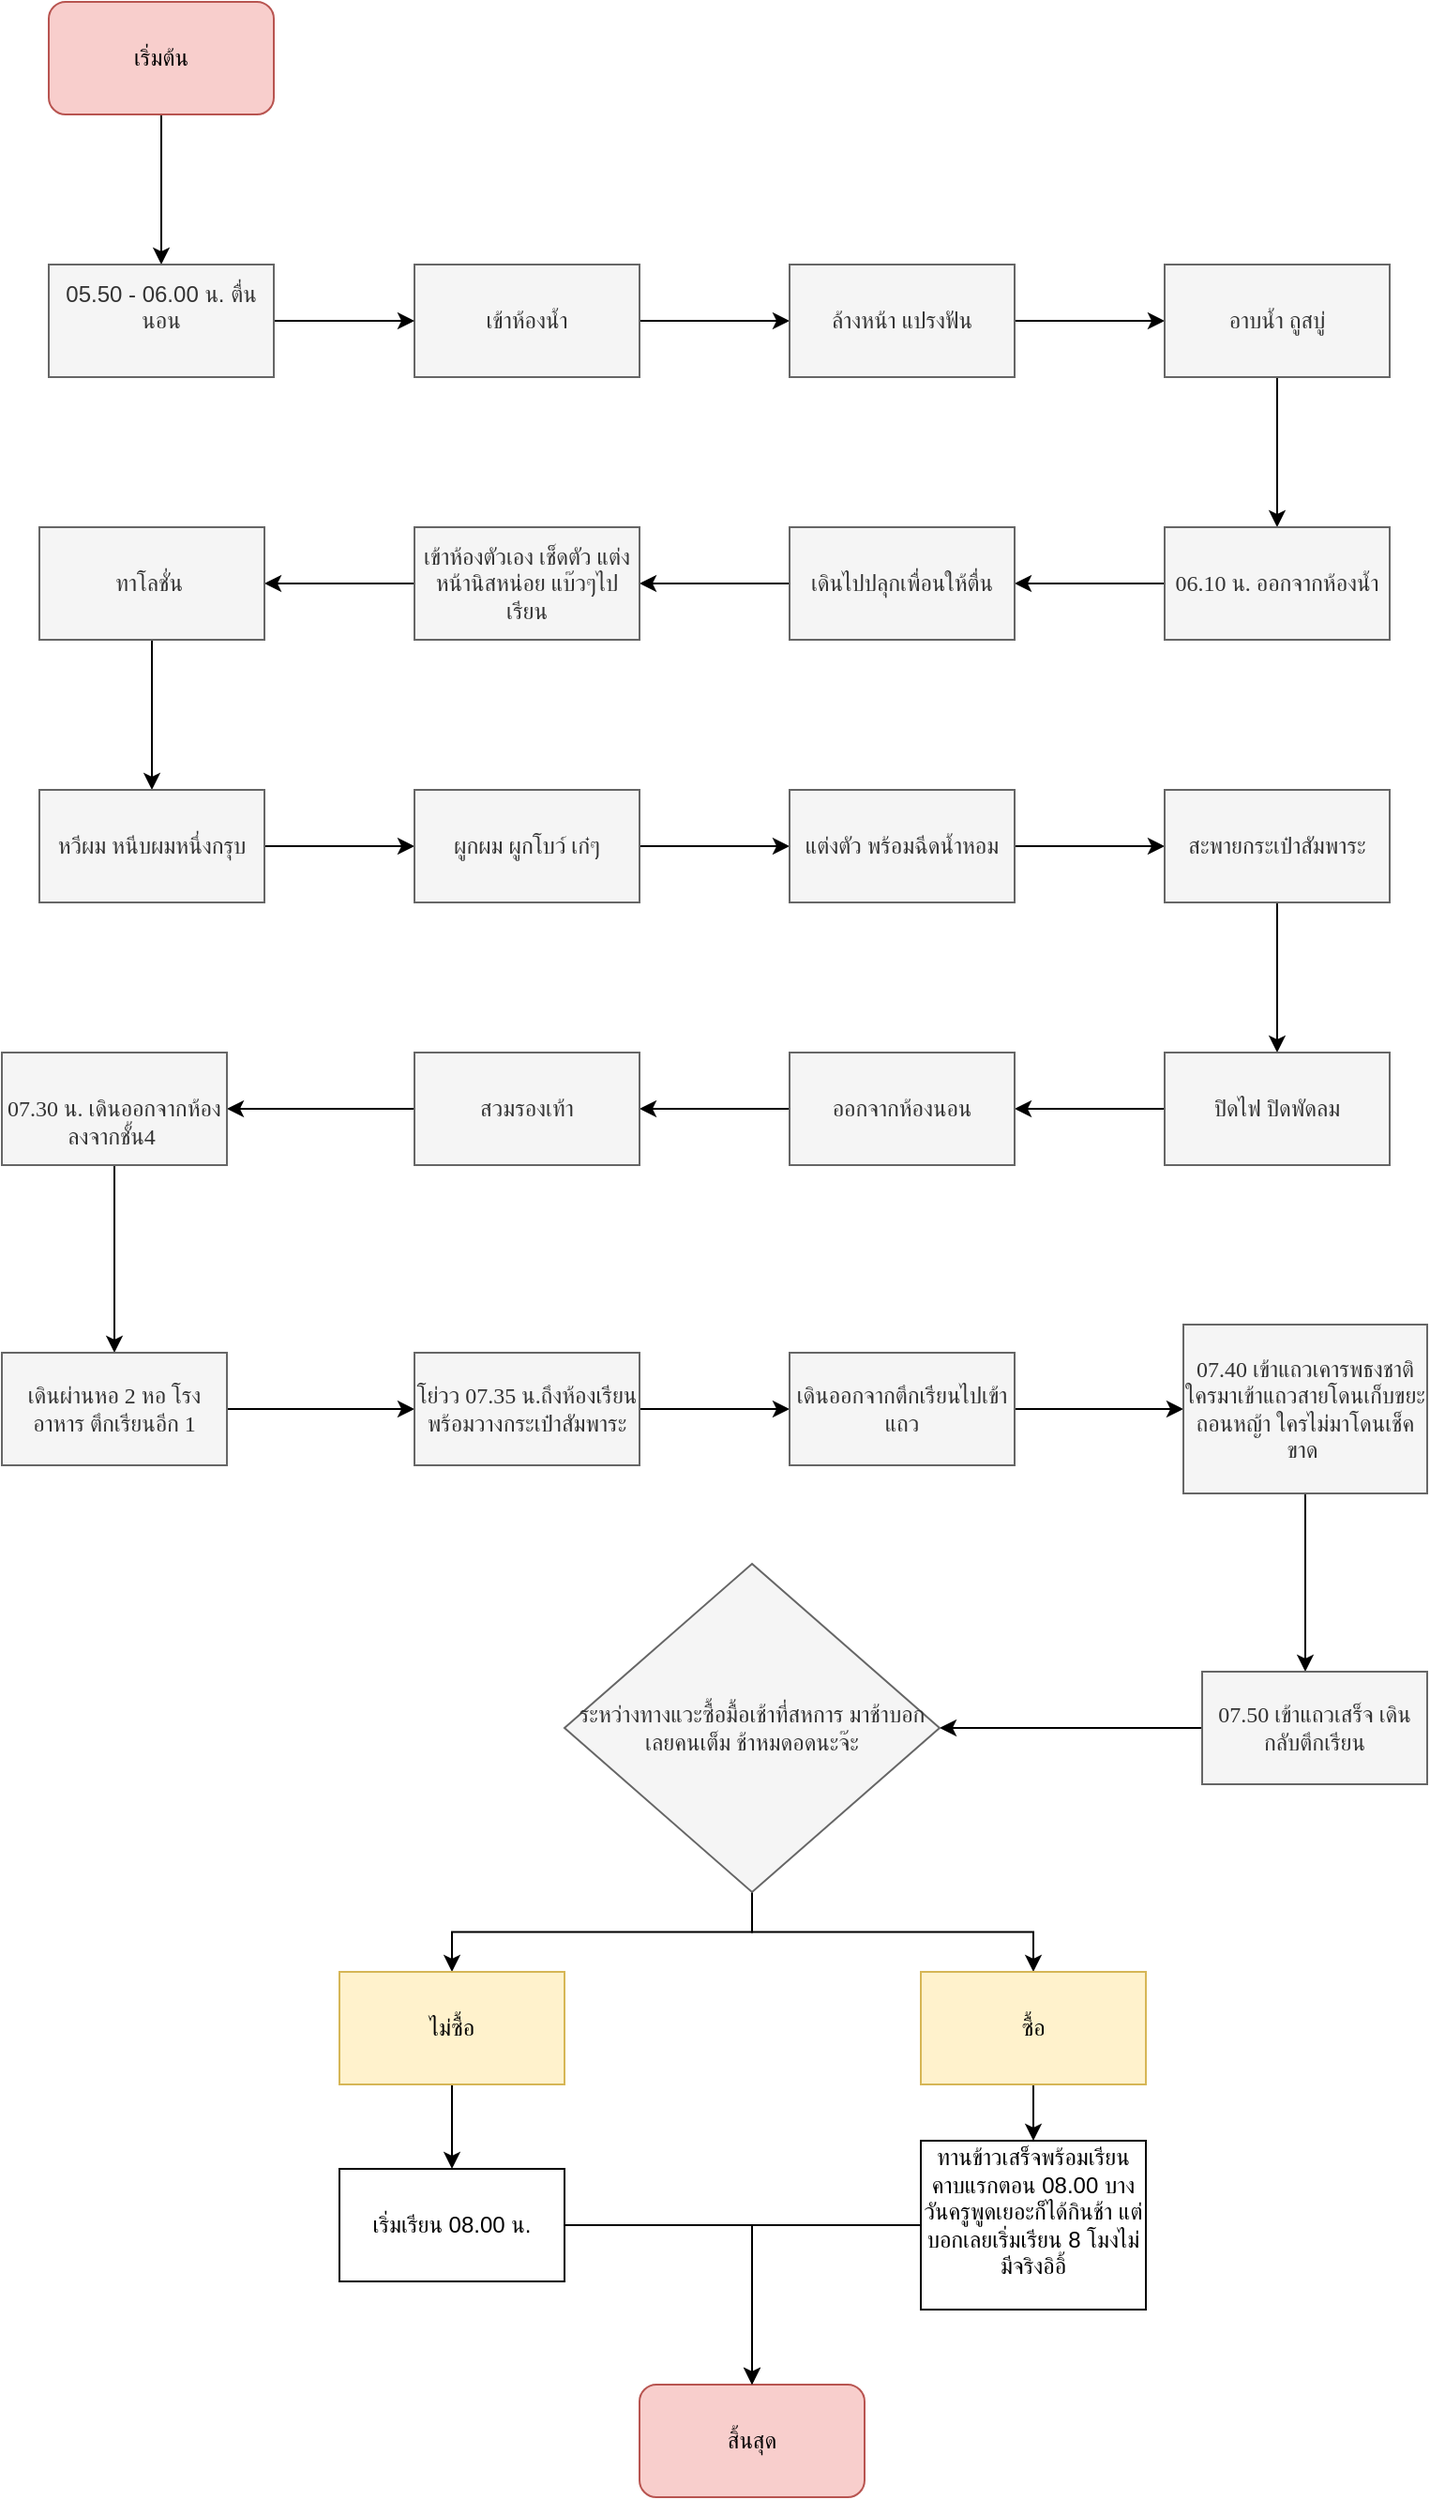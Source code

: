 <mxfile version="20.6.0" type="github">
  <diagram id="EYLlssiMXP21X99IonwG" name="Page-1">
    <mxGraphModel dx="868" dy="1582" grid="1" gridSize="10" guides="1" tooltips="1" connect="1" arrows="1" fold="1" page="1" pageScale="1" pageWidth="850" pageHeight="1100" math="0" shadow="0">
      <root>
        <mxCell id="0" />
        <mxCell id="1" parent="0" />
        <mxCell id="ufoULE8Ci7b38Sd0Dgj9-30" value="" style="edgeStyle=orthogonalEdgeStyle;rounded=0;orthogonalLoop=1;jettySize=auto;html=1;fontFamily=Garamond;fontSize=12;" parent="1" source="ufoULE8Ci7b38Sd0Dgj9-25" target="ufoULE8Ci7b38Sd0Dgj9-29" edge="1">
          <mxGeometry relative="1" as="geometry" />
        </mxCell>
        <mxCell id="ufoULE8Ci7b38Sd0Dgj9-25" value="&lt;p&gt;เข้าห้องน้ำ&lt;/p&gt;" style="rounded=0;whiteSpace=wrap;html=1;fontFamily=Garamond;fontSize=12;align=center;fillColor=#f5f5f5;fontColor=#333333;strokeColor=#666666;" parent="1" vertex="1">
          <mxGeometry x="280" y="40" width="120" height="60" as="geometry" />
        </mxCell>
        <mxCell id="ufoULE8Ci7b38Sd0Dgj9-32" value="" style="edgeStyle=orthogonalEdgeStyle;rounded=0;orthogonalLoop=1;jettySize=auto;html=1;fontFamily=Garamond;fontSize=12;" parent="1" source="ufoULE8Ci7b38Sd0Dgj9-29" target="ufoULE8Ci7b38Sd0Dgj9-31" edge="1">
          <mxGeometry relative="1" as="geometry" />
        </mxCell>
        <mxCell id="ufoULE8Ci7b38Sd0Dgj9-29" value="&lt;div&gt;ล้างหน้า แปรงฟัน&lt;br&gt;&lt;/div&gt;" style="rounded=0;whiteSpace=wrap;html=1;fontFamily=Garamond;fontSize=12;fillColor=#f5f5f5;fontColor=#333333;strokeColor=#666666;" parent="1" vertex="1">
          <mxGeometry x="480" y="40" width="120" height="60" as="geometry" />
        </mxCell>
        <mxCell id="ufoULE8Ci7b38Sd0Dgj9-34" value="" style="edgeStyle=orthogonalEdgeStyle;rounded=0;orthogonalLoop=1;jettySize=auto;html=1;fontFamily=Garamond;fontSize=12;" parent="1" source="ufoULE8Ci7b38Sd0Dgj9-31" target="ufoULE8Ci7b38Sd0Dgj9-33" edge="1">
          <mxGeometry relative="1" as="geometry" />
        </mxCell>
        <mxCell id="ufoULE8Ci7b38Sd0Dgj9-31" value="อาบน้ำ ถูสบู่" style="whiteSpace=wrap;html=1;rounded=0;fontFamily=Garamond;fillColor=#f5f5f5;fontColor=#333333;strokeColor=#666666;" parent="1" vertex="1">
          <mxGeometry x="680" y="40" width="120" height="60" as="geometry" />
        </mxCell>
        <mxCell id="ufoULE8Ci7b38Sd0Dgj9-36" value="" style="edgeStyle=orthogonalEdgeStyle;rounded=0;orthogonalLoop=1;jettySize=auto;html=1;fontFamily=Garamond;fontSize=12;" parent="1" source="ufoULE8Ci7b38Sd0Dgj9-33" target="ufoULE8Ci7b38Sd0Dgj9-35" edge="1">
          <mxGeometry relative="1" as="geometry" />
        </mxCell>
        <mxCell id="ufoULE8Ci7b38Sd0Dgj9-33" value="06.10 น. ออกจากห้องน้ำ" style="whiteSpace=wrap;html=1;rounded=0;fontFamily=Garamond;fillColor=#f5f5f5;fontColor=#333333;strokeColor=#666666;" parent="1" vertex="1">
          <mxGeometry x="680" y="180" width="120" height="60" as="geometry" />
        </mxCell>
        <mxCell id="ufoULE8Ci7b38Sd0Dgj9-38" value="" style="edgeStyle=orthogonalEdgeStyle;rounded=0;orthogonalLoop=1;jettySize=auto;html=1;fontFamily=Garamond;fontSize=12;" parent="1" source="ufoULE8Ci7b38Sd0Dgj9-35" target="ufoULE8Ci7b38Sd0Dgj9-37" edge="1">
          <mxGeometry relative="1" as="geometry" />
        </mxCell>
        <mxCell id="ufoULE8Ci7b38Sd0Dgj9-35" value="เดินไปปลุกเพื่อนให้ตื่น" style="whiteSpace=wrap;html=1;rounded=0;fontFamily=Garamond;fillColor=#f5f5f5;fontColor=#333333;strokeColor=#666666;" parent="1" vertex="1">
          <mxGeometry x="480" y="180" width="120" height="60" as="geometry" />
        </mxCell>
        <mxCell id="ufoULE8Ci7b38Sd0Dgj9-40" value="" style="edgeStyle=orthogonalEdgeStyle;rounded=0;orthogonalLoop=1;jettySize=auto;html=1;fontFamily=Garamond;fontSize=12;" parent="1" source="ufoULE8Ci7b38Sd0Dgj9-37" target="ufoULE8Ci7b38Sd0Dgj9-39" edge="1">
          <mxGeometry relative="1" as="geometry" />
        </mxCell>
        <mxCell id="ufoULE8Ci7b38Sd0Dgj9-37" value="เข้าห้องตัวเอง เช็ดตัว แต่งหน้านิสหน่อย แบ๊วๆไปเรียน" style="whiteSpace=wrap;html=1;rounded=0;fontFamily=Garamond;fillColor=#f5f5f5;fontColor=#333333;strokeColor=#666666;" parent="1" vertex="1">
          <mxGeometry x="280" y="180" width="120" height="60" as="geometry" />
        </mxCell>
        <mxCell id="ufoULE8Ci7b38Sd0Dgj9-42" value="" style="edgeStyle=orthogonalEdgeStyle;rounded=0;orthogonalLoop=1;jettySize=auto;html=1;fontFamily=Garamond;fontSize=12;" parent="1" source="ufoULE8Ci7b38Sd0Dgj9-39" target="ufoULE8Ci7b38Sd0Dgj9-41" edge="1">
          <mxGeometry relative="1" as="geometry" />
        </mxCell>
        <mxCell id="ufoULE8Ci7b38Sd0Dgj9-39" value="ทาโลชั่น&amp;nbsp;" style="whiteSpace=wrap;html=1;rounded=0;fontFamily=Garamond;fillColor=#f5f5f5;fontColor=#333333;strokeColor=#666666;" parent="1" vertex="1">
          <mxGeometry x="80" y="180" width="120" height="60" as="geometry" />
        </mxCell>
        <mxCell id="ufoULE8Ci7b38Sd0Dgj9-44" value="" style="edgeStyle=orthogonalEdgeStyle;rounded=0;orthogonalLoop=1;jettySize=auto;html=1;fontFamily=Garamond;fontSize=12;" parent="1" source="ufoULE8Ci7b38Sd0Dgj9-41" target="ufoULE8Ci7b38Sd0Dgj9-43" edge="1">
          <mxGeometry relative="1" as="geometry" />
        </mxCell>
        <mxCell id="ufoULE8Ci7b38Sd0Dgj9-41" value="หวีผม หนีบผมหนึ่งกรุบ" style="whiteSpace=wrap;html=1;rounded=0;fontFamily=Garamond;fillColor=#f5f5f5;fontColor=#333333;strokeColor=#666666;" parent="1" vertex="1">
          <mxGeometry x="80" y="320" width="120" height="60" as="geometry" />
        </mxCell>
        <mxCell id="ufoULE8Ci7b38Sd0Dgj9-46" value="" style="edgeStyle=orthogonalEdgeStyle;rounded=0;orthogonalLoop=1;jettySize=auto;html=1;fontFamily=Garamond;fontSize=12;" parent="1" source="ufoULE8Ci7b38Sd0Dgj9-43" target="ufoULE8Ci7b38Sd0Dgj9-45" edge="1">
          <mxGeometry relative="1" as="geometry" />
        </mxCell>
        <mxCell id="ufoULE8Ci7b38Sd0Dgj9-43" value="ผูกผม ผูกโบว์ เก๋ๆ" style="whiteSpace=wrap;html=1;rounded=0;fontFamily=Garamond;fillColor=#f5f5f5;fontColor=#333333;strokeColor=#666666;" parent="1" vertex="1">
          <mxGeometry x="280" y="320" width="120" height="60" as="geometry" />
        </mxCell>
        <mxCell id="ufoULE8Ci7b38Sd0Dgj9-48" value="" style="edgeStyle=orthogonalEdgeStyle;rounded=0;orthogonalLoop=1;jettySize=auto;html=1;fontFamily=Garamond;fontSize=12;" parent="1" source="ufoULE8Ci7b38Sd0Dgj9-45" target="ufoULE8Ci7b38Sd0Dgj9-47" edge="1">
          <mxGeometry relative="1" as="geometry" />
        </mxCell>
        <mxCell id="ufoULE8Ci7b38Sd0Dgj9-45" value="แต่งตัว พร้อมฉีดน้ำหอม" style="whiteSpace=wrap;html=1;rounded=0;fontFamily=Garamond;fillColor=#f5f5f5;fontColor=#333333;strokeColor=#666666;" parent="1" vertex="1">
          <mxGeometry x="480" y="320" width="120" height="60" as="geometry" />
        </mxCell>
        <mxCell id="ufoULE8Ci7b38Sd0Dgj9-50" value="" style="edgeStyle=orthogonalEdgeStyle;rounded=0;orthogonalLoop=1;jettySize=auto;html=1;fontFamily=Garamond;fontSize=12;" parent="1" source="ufoULE8Ci7b38Sd0Dgj9-47" target="ufoULE8Ci7b38Sd0Dgj9-49" edge="1">
          <mxGeometry relative="1" as="geometry" />
        </mxCell>
        <mxCell id="ufoULE8Ci7b38Sd0Dgj9-47" value="สะพายกระเป๋าสัมพาระ" style="whiteSpace=wrap;html=1;rounded=0;fontFamily=Garamond;fillColor=#f5f5f5;fontColor=#333333;strokeColor=#666666;" parent="1" vertex="1">
          <mxGeometry x="680" y="320" width="120" height="60" as="geometry" />
        </mxCell>
        <mxCell id="ufoULE8Ci7b38Sd0Dgj9-52" value="" style="edgeStyle=orthogonalEdgeStyle;rounded=0;orthogonalLoop=1;jettySize=auto;html=1;fontFamily=Garamond;fontSize=12;" parent="1" source="ufoULE8Ci7b38Sd0Dgj9-49" target="ufoULE8Ci7b38Sd0Dgj9-51" edge="1">
          <mxGeometry relative="1" as="geometry" />
        </mxCell>
        <mxCell id="ufoULE8Ci7b38Sd0Dgj9-49" value="ปิดไฟ ปิดพัดลม" style="whiteSpace=wrap;html=1;rounded=0;fontFamily=Garamond;fillColor=#f5f5f5;fontColor=#333333;strokeColor=#666666;" parent="1" vertex="1">
          <mxGeometry x="680" y="460" width="120" height="60" as="geometry" />
        </mxCell>
        <mxCell id="ufoULE8Ci7b38Sd0Dgj9-54" value="" style="edgeStyle=orthogonalEdgeStyle;rounded=0;orthogonalLoop=1;jettySize=auto;html=1;fontFamily=Garamond;fontSize=12;" parent="1" source="ufoULE8Ci7b38Sd0Dgj9-51" edge="1">
          <mxGeometry relative="1" as="geometry">
            <mxPoint x="400" y="490" as="targetPoint" />
          </mxGeometry>
        </mxCell>
        <mxCell id="ufoULE8Ci7b38Sd0Dgj9-51" value="ออกจากห้องนอน" style="whiteSpace=wrap;html=1;rounded=0;fontFamily=Garamond;fillColor=#f5f5f5;fontColor=#333333;strokeColor=#666666;" parent="1" vertex="1">
          <mxGeometry x="480" y="460" width="120" height="60" as="geometry" />
        </mxCell>
        <mxCell id="ufoULE8Ci7b38Sd0Dgj9-58" value="" style="edgeStyle=orthogonalEdgeStyle;rounded=0;orthogonalLoop=1;jettySize=auto;html=1;fontFamily=Garamond;fontSize=12;" parent="1" source="ufoULE8Ci7b38Sd0Dgj9-55" target="ufoULE8Ci7b38Sd0Dgj9-57" edge="1">
          <mxGeometry relative="1" as="geometry" />
        </mxCell>
        <mxCell id="ufoULE8Ci7b38Sd0Dgj9-55" value="สวมรองเท้า" style="whiteSpace=wrap;html=1;rounded=0;fontFamily=Garamond;fillColor=#f5f5f5;fontColor=#333333;strokeColor=#666666;" parent="1" vertex="1">
          <mxGeometry x="280" y="460" width="120" height="60" as="geometry" />
        </mxCell>
        <mxCell id="ufoULE8Ci7b38Sd0Dgj9-60" value="" style="edgeStyle=orthogonalEdgeStyle;rounded=0;orthogonalLoop=1;jettySize=auto;html=1;fontFamily=Garamond;fontSize=12;" parent="1" source="ufoULE8Ci7b38Sd0Dgj9-57" target="ufoULE8Ci7b38Sd0Dgj9-59" edge="1">
          <mxGeometry relative="1" as="geometry" />
        </mxCell>
        <mxCell id="ufoULE8Ci7b38Sd0Dgj9-57" value="&lt;div&gt;&lt;br&gt;&lt;/div&gt;&lt;div&gt;07.30 น. เดินออกจากห้อง ลงจากชั้น4&amp;nbsp;&lt;/div&gt;" style="whiteSpace=wrap;html=1;rounded=0;fontFamily=Garamond;fillColor=#f5f5f5;fontColor=#333333;strokeColor=#666666;" parent="1" vertex="1">
          <mxGeometry x="60" y="460" width="120" height="60" as="geometry" />
        </mxCell>
        <mxCell id="ufoULE8Ci7b38Sd0Dgj9-62" value="" style="edgeStyle=orthogonalEdgeStyle;rounded=0;orthogonalLoop=1;jettySize=auto;html=1;fontFamily=Garamond;fontSize=12;" parent="1" source="ufoULE8Ci7b38Sd0Dgj9-59" target="ufoULE8Ci7b38Sd0Dgj9-61" edge="1">
          <mxGeometry relative="1" as="geometry" />
        </mxCell>
        <mxCell id="ufoULE8Ci7b38Sd0Dgj9-59" value="เดินผ่านหอ 2 หอ โรงอาหาร ตึกเรียนอีก 1" style="whiteSpace=wrap;html=1;rounded=0;fontFamily=Garamond;fillColor=#f5f5f5;fontColor=#333333;strokeColor=#666666;" parent="1" vertex="1">
          <mxGeometry x="60" y="620" width="120" height="60" as="geometry" />
        </mxCell>
        <mxCell id="ufoULE8Ci7b38Sd0Dgj9-64" value="" style="edgeStyle=orthogonalEdgeStyle;rounded=0;orthogonalLoop=1;jettySize=auto;html=1;fontFamily=Garamond;fontSize=12;" parent="1" source="ufoULE8Ci7b38Sd0Dgj9-61" target="ufoULE8Ci7b38Sd0Dgj9-63" edge="1">
          <mxGeometry relative="1" as="geometry" />
        </mxCell>
        <mxCell id="ufoULE8Ci7b38Sd0Dgj9-61" value="โย่วว 07.35 น.ถึงห้องเรียนพร้อมวางกระเป๋าสัมพาระ" style="whiteSpace=wrap;html=1;rounded=0;fontFamily=Garamond;fillColor=#f5f5f5;fontColor=#333333;strokeColor=#666666;" parent="1" vertex="1">
          <mxGeometry x="280" y="620" width="120" height="60" as="geometry" />
        </mxCell>
        <mxCell id="ufoULE8Ci7b38Sd0Dgj9-66" value="" style="edgeStyle=orthogonalEdgeStyle;rounded=0;orthogonalLoop=1;jettySize=auto;html=1;fontFamily=Garamond;fontSize=12;" parent="1" source="ufoULE8Ci7b38Sd0Dgj9-63" target="ufoULE8Ci7b38Sd0Dgj9-65" edge="1">
          <mxGeometry relative="1" as="geometry" />
        </mxCell>
        <mxCell id="ufoULE8Ci7b38Sd0Dgj9-63" value="เดินออกจากตึกเรียนไปเข้าแถว" style="whiteSpace=wrap;html=1;rounded=0;fontFamily=Garamond;fillColor=#f5f5f5;fontColor=#333333;strokeColor=#666666;" parent="1" vertex="1">
          <mxGeometry x="480" y="620" width="120" height="60" as="geometry" />
        </mxCell>
        <mxCell id="ufoULE8Ci7b38Sd0Dgj9-68" value="" style="edgeStyle=orthogonalEdgeStyle;rounded=0;orthogonalLoop=1;jettySize=auto;html=1;fontFamily=Garamond;fontSize=12;" parent="1" source="ufoULE8Ci7b38Sd0Dgj9-65" edge="1">
          <mxGeometry relative="1" as="geometry">
            <mxPoint x="755" y="790" as="targetPoint" />
          </mxGeometry>
        </mxCell>
        <mxCell id="ufoULE8Ci7b38Sd0Dgj9-65" value="07.40 เข้าแถวเคารพธงชาติ ใครมาเข้าแถวสายโดนเก็บขยะ ถอนหญ้า ใครไม่มาโดนเช็คขาด&amp;nbsp;" style="whiteSpace=wrap;html=1;rounded=0;fontFamily=Garamond;fillColor=#f5f5f5;fontColor=#333333;strokeColor=#666666;" parent="1" vertex="1">
          <mxGeometry x="690" y="605" width="130" height="90" as="geometry" />
        </mxCell>
        <mxCell id="vKeQTIYzwpLXJLgaARwl-6" value="" style="edgeStyle=orthogonalEdgeStyle;rounded=0;orthogonalLoop=1;jettySize=auto;html=1;" edge="1" parent="1" source="ufoULE8Ci7b38Sd0Dgj9-69" target="vKeQTIYzwpLXJLgaARwl-5">
          <mxGeometry relative="1" as="geometry" />
        </mxCell>
        <mxCell id="ufoULE8Ci7b38Sd0Dgj9-69" value="07.50 เข้าแถวเสร็จ เดินกลับตึกเรียน" style="whiteSpace=wrap;html=1;rounded=0;fontFamily=Garamond;fillColor=#f5f5f5;fontColor=#333333;strokeColor=#666666;" parent="1" vertex="1">
          <mxGeometry x="700" y="790" width="120" height="60" as="geometry" />
        </mxCell>
        <mxCell id="vKeQTIYzwpLXJLgaARwl-9" value="" style="edgeStyle=orthogonalEdgeStyle;rounded=0;orthogonalLoop=1;jettySize=auto;html=1;" edge="1" parent="1" source="vKeQTIYzwpLXJLgaARwl-5" target="vKeQTIYzwpLXJLgaARwl-8">
          <mxGeometry relative="1" as="geometry" />
        </mxCell>
        <mxCell id="vKeQTIYzwpLXJLgaARwl-11" value="" style="edgeStyle=orthogonalEdgeStyle;rounded=0;orthogonalLoop=1;jettySize=auto;html=1;" edge="1" parent="1" source="vKeQTIYzwpLXJLgaARwl-5" target="vKeQTIYzwpLXJLgaARwl-10">
          <mxGeometry relative="1" as="geometry" />
        </mxCell>
        <mxCell id="vKeQTIYzwpLXJLgaARwl-5" value="ระหว่างทางแวะซื้อมื้อเช้าที่สหการ มาช้าบอกเลยคนเต็ม ช้าหมดอดนะจ๊ะ" style="rhombus;whiteSpace=wrap;html=1;fontFamily=Garamond;fillColor=#f5f5f5;strokeColor=#666666;fontColor=#333333;rounded=0;" vertex="1" parent="1">
          <mxGeometry x="360" y="732.5" width="200" height="175" as="geometry" />
        </mxCell>
        <mxCell id="vKeQTIYzwpLXJLgaARwl-32" value="" style="edgeStyle=orthogonalEdgeStyle;rounded=0;orthogonalLoop=1;jettySize=auto;html=1;" edge="1" parent="1" source="vKeQTIYzwpLXJLgaARwl-8" target="vKeQTIYzwpLXJLgaARwl-31">
          <mxGeometry relative="1" as="geometry" />
        </mxCell>
        <mxCell id="vKeQTIYzwpLXJLgaARwl-8" value="ซื้อ" style="whiteSpace=wrap;html=1;fontFamily=Garamond;fillColor=#fff2cc;strokeColor=#d6b656;rounded=0;" vertex="1" parent="1">
          <mxGeometry x="550" y="950" width="120" height="60" as="geometry" />
        </mxCell>
        <mxCell id="vKeQTIYzwpLXJLgaARwl-34" value="" style="edgeStyle=orthogonalEdgeStyle;rounded=0;orthogonalLoop=1;jettySize=auto;html=1;" edge="1" parent="1" source="vKeQTIYzwpLXJLgaARwl-10" target="vKeQTIYzwpLXJLgaARwl-33">
          <mxGeometry relative="1" as="geometry" />
        </mxCell>
        <mxCell id="vKeQTIYzwpLXJLgaARwl-10" value="ไม่ซื้อ" style="whiteSpace=wrap;html=1;fontFamily=Garamond;fillColor=#fff2cc;strokeColor=#d6b656;rounded=0;" vertex="1" parent="1">
          <mxGeometry x="240" y="950" width="120" height="60" as="geometry" />
        </mxCell>
        <mxCell id="vKeQTIYzwpLXJLgaARwl-20" value="" style="edgeStyle=orthogonalEdgeStyle;rounded=0;orthogonalLoop=1;jettySize=auto;html=1;" edge="1" parent="1" source="vKeQTIYzwpLXJLgaARwl-12" target="vKeQTIYzwpLXJLgaARwl-19">
          <mxGeometry relative="1" as="geometry" />
        </mxCell>
        <mxCell id="vKeQTIYzwpLXJLgaARwl-12" value="เริ่มต้น" style="whiteSpace=wrap;html=1;fontFamily=Garamond;fillColor=#f8cecc;strokeColor=#b85450;rounded=1;" vertex="1" parent="1">
          <mxGeometry x="85" y="-100" width="120" height="60" as="geometry" />
        </mxCell>
        <mxCell id="vKeQTIYzwpLXJLgaARwl-21" value="" style="edgeStyle=orthogonalEdgeStyle;rounded=0;orthogonalLoop=1;jettySize=auto;html=1;" edge="1" parent="1" source="vKeQTIYzwpLXJLgaARwl-19" target="ufoULE8Ci7b38Sd0Dgj9-25">
          <mxGeometry relative="1" as="geometry" />
        </mxCell>
        <mxCell id="vKeQTIYzwpLXJLgaARwl-19" value="&lt;p&gt;05.50 - 06.00 น. ตื่นนอน&lt;/p&gt;&lt;div&gt;&lt;br style=&quot;font-family: Garamond;&quot;&gt;&lt;/div&gt;" style="rounded=0;whiteSpace=wrap;html=1;fillColor=#f5f5f5;fontColor=#333333;strokeColor=#666666;" vertex="1" parent="1">
          <mxGeometry x="85" y="40" width="120" height="60" as="geometry" />
        </mxCell>
        <mxCell id="vKeQTIYzwpLXJLgaARwl-29" value="สิ้นสุด" style="rounded=1;whiteSpace=wrap;html=1;fillColor=#f8cecc;strokeColor=#b85450;" vertex="1" parent="1">
          <mxGeometry x="400" y="1170" width="120" height="60" as="geometry" />
        </mxCell>
        <mxCell id="vKeQTIYzwpLXJLgaARwl-37" style="edgeStyle=orthogonalEdgeStyle;rounded=0;orthogonalLoop=1;jettySize=auto;html=1;" edge="1" parent="1" source="vKeQTIYzwpLXJLgaARwl-31" target="vKeQTIYzwpLXJLgaARwl-29">
          <mxGeometry relative="1" as="geometry" />
        </mxCell>
        <mxCell id="vKeQTIYzwpLXJLgaARwl-31" value="&lt;p&gt;ทานข้าวเสร็จพร้อมเรียนคาบแรกตอน 08.00 บางวันครูพูดเยอะก็ได้กินช้า แต่บอกเลยเริ่มเรียน 8 โมงไม่มีจริงอิอิ้&lt;/p&gt;&lt;div&gt;&lt;br style=&quot;font-family: Garamond;&quot;&gt;&lt;/div&gt;" style="rounded=0;whiteSpace=wrap;html=1;" vertex="1" parent="1">
          <mxGeometry x="550" y="1040" width="120" height="90" as="geometry" />
        </mxCell>
        <mxCell id="vKeQTIYzwpLXJLgaARwl-38" style="edgeStyle=orthogonalEdgeStyle;rounded=0;orthogonalLoop=1;jettySize=auto;html=1;entryX=0.5;entryY=0;entryDx=0;entryDy=0;" edge="1" parent="1" source="vKeQTIYzwpLXJLgaARwl-33" target="vKeQTIYzwpLXJLgaARwl-29">
          <mxGeometry relative="1" as="geometry" />
        </mxCell>
        <mxCell id="vKeQTIYzwpLXJLgaARwl-33" value="เริ่มเรียน 08.00 น." style="rounded=0;whiteSpace=wrap;html=1;" vertex="1" parent="1">
          <mxGeometry x="240" y="1055" width="120" height="60" as="geometry" />
        </mxCell>
      </root>
    </mxGraphModel>
  </diagram>
</mxfile>
